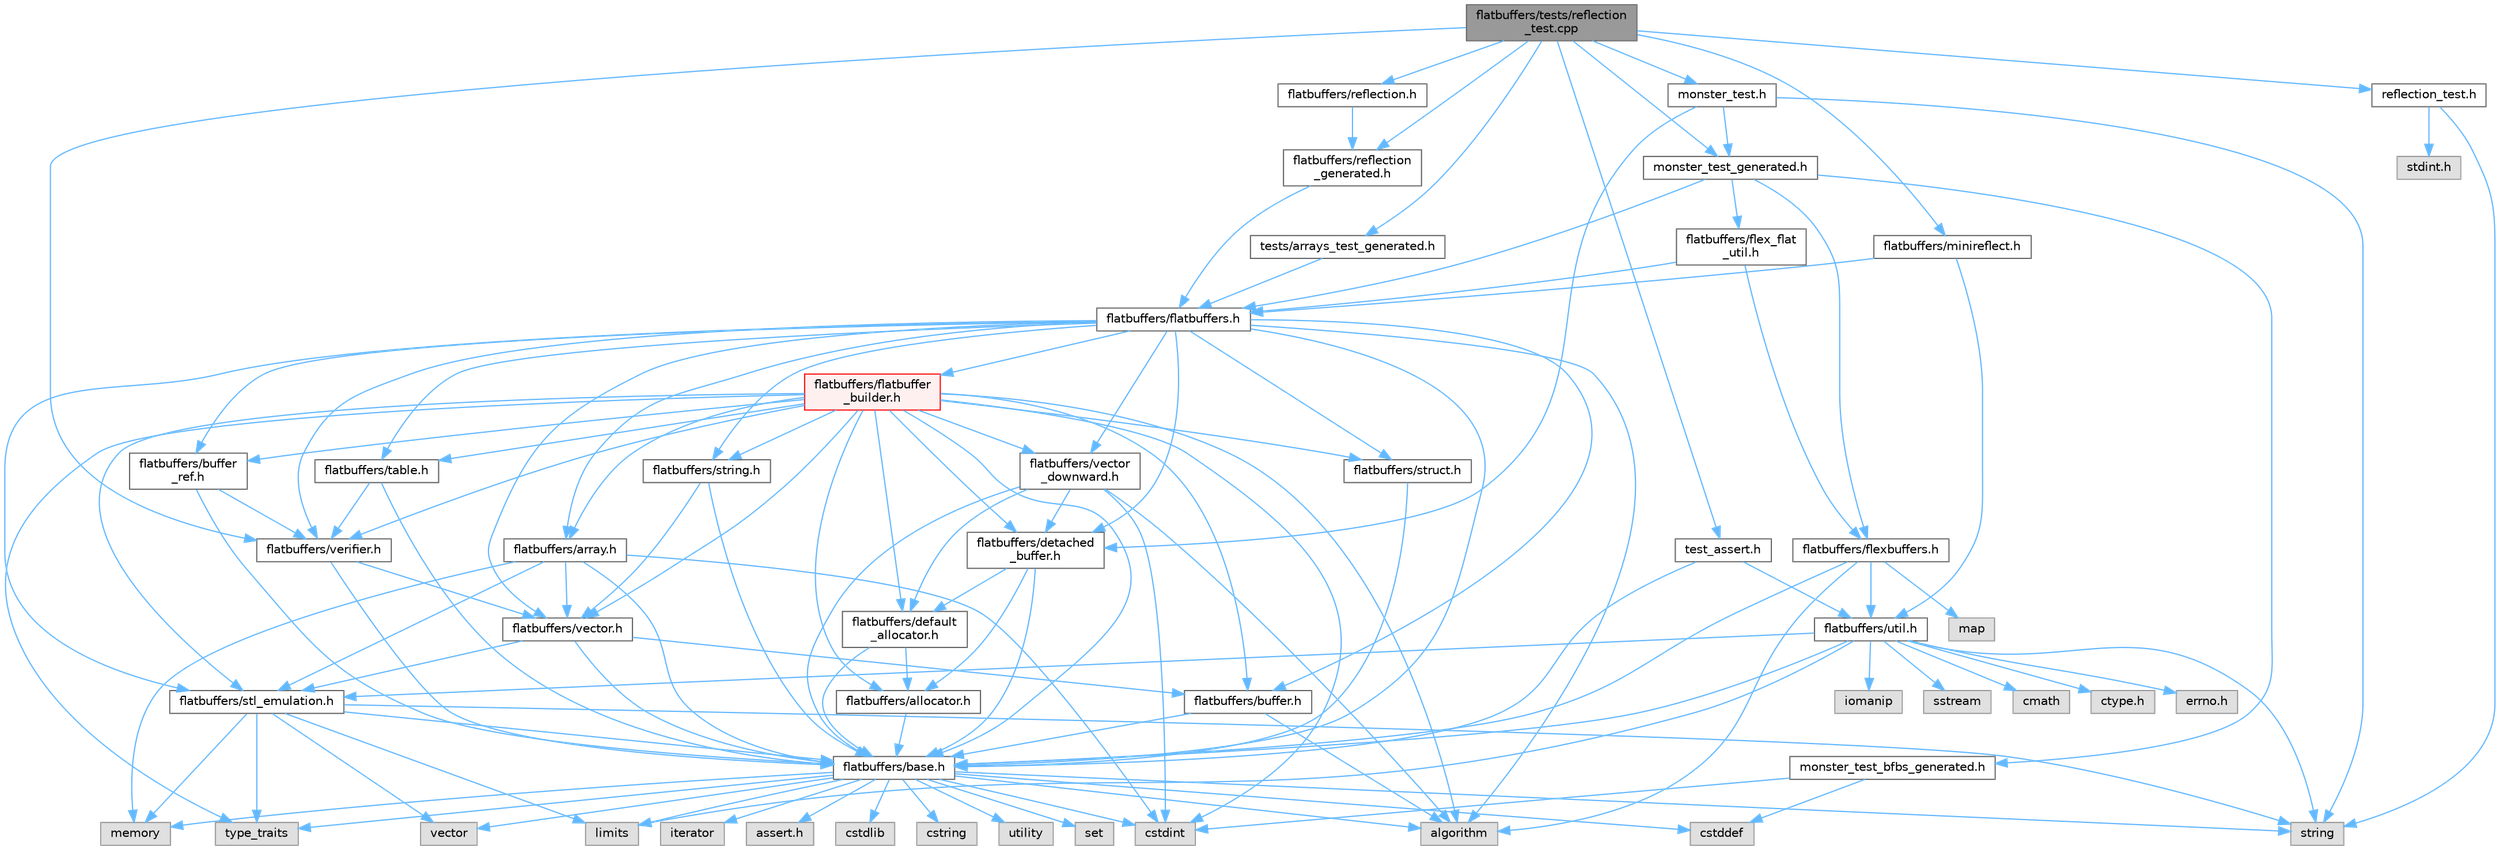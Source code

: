 digraph "flatbuffers/tests/reflection_test.cpp"
{
 // LATEX_PDF_SIZE
  bgcolor="transparent";
  edge [fontname=Helvetica,fontsize=10,labelfontname=Helvetica,labelfontsize=10];
  node [fontname=Helvetica,fontsize=10,shape=box,height=0.2,width=0.4];
  Node1 [id="Node000001",label="flatbuffers/tests/reflection\l_test.cpp",height=0.2,width=0.4,color="gray40", fillcolor="grey60", style="filled", fontcolor="black",tooltip=" "];
  Node1 -> Node2 [id="edge124_Node000001_Node000002",color="steelblue1",style="solid",tooltip=" "];
  Node2 [id="Node000002",label="reflection_test.h",height=0.2,width=0.4,color="grey40", fillcolor="white", style="filled",URL="$reflection__test_8h.html",tooltip=" "];
  Node2 -> Node3 [id="edge125_Node000002_Node000003",color="steelblue1",style="solid",tooltip=" "];
  Node3 [id="Node000003",label="stdint.h",height=0.2,width=0.4,color="grey60", fillcolor="#E0E0E0", style="filled",tooltip=" "];
  Node2 -> Node4 [id="edge126_Node000002_Node000004",color="steelblue1",style="solid",tooltip=" "];
  Node4 [id="Node000004",label="string",height=0.2,width=0.4,color="grey60", fillcolor="#E0E0E0", style="filled",tooltip=" "];
  Node1 -> Node5 [id="edge127_Node000001_Node000005",color="steelblue1",style="solid",tooltip=" "];
  Node5 [id="Node000005",label="tests/arrays_test_generated.h",height=0.2,width=0.4,color="grey40", fillcolor="white", style="filled",URL="$arrays__test__generated_8h.html",tooltip=" "];
  Node5 -> Node6 [id="edge128_Node000005_Node000006",color="steelblue1",style="solid",tooltip=" "];
  Node6 [id="Node000006",label="flatbuffers/flatbuffers.h",height=0.2,width=0.4,color="grey40", fillcolor="white", style="filled",URL="$flatbuffers_8h.html",tooltip=" "];
  Node6 -> Node7 [id="edge129_Node000006_Node000007",color="steelblue1",style="solid",tooltip=" "];
  Node7 [id="Node000007",label="algorithm",height=0.2,width=0.4,color="grey60", fillcolor="#E0E0E0", style="filled",tooltip=" "];
  Node6 -> Node8 [id="edge130_Node000006_Node000008",color="steelblue1",style="solid",tooltip=" "];
  Node8 [id="Node000008",label="flatbuffers/array.h",height=0.2,width=0.4,color="grey40", fillcolor="white", style="filled",URL="$array_8h.html",tooltip=" "];
  Node8 -> Node9 [id="edge131_Node000008_Node000009",color="steelblue1",style="solid",tooltip=" "];
  Node9 [id="Node000009",label="cstdint",height=0.2,width=0.4,color="grey60", fillcolor="#E0E0E0", style="filled",tooltip=" "];
  Node8 -> Node10 [id="edge132_Node000008_Node000010",color="steelblue1",style="solid",tooltip=" "];
  Node10 [id="Node000010",label="memory",height=0.2,width=0.4,color="grey60", fillcolor="#E0E0E0", style="filled",tooltip=" "];
  Node8 -> Node11 [id="edge133_Node000008_Node000011",color="steelblue1",style="solid",tooltip=" "];
  Node11 [id="Node000011",label="flatbuffers/base.h",height=0.2,width=0.4,color="grey40", fillcolor="white", style="filled",URL="$base_8h.html",tooltip=" "];
  Node11 -> Node12 [id="edge134_Node000011_Node000012",color="steelblue1",style="solid",tooltip=" "];
  Node12 [id="Node000012",label="assert.h",height=0.2,width=0.4,color="grey60", fillcolor="#E0E0E0", style="filled",tooltip=" "];
  Node11 -> Node9 [id="edge135_Node000011_Node000009",color="steelblue1",style="solid",tooltip=" "];
  Node11 -> Node13 [id="edge136_Node000011_Node000013",color="steelblue1",style="solid",tooltip=" "];
  Node13 [id="Node000013",label="cstddef",height=0.2,width=0.4,color="grey60", fillcolor="#E0E0E0", style="filled",tooltip=" "];
  Node11 -> Node14 [id="edge137_Node000011_Node000014",color="steelblue1",style="solid",tooltip=" "];
  Node14 [id="Node000014",label="cstdlib",height=0.2,width=0.4,color="grey60", fillcolor="#E0E0E0", style="filled",tooltip=" "];
  Node11 -> Node15 [id="edge138_Node000011_Node000015",color="steelblue1",style="solid",tooltip=" "];
  Node15 [id="Node000015",label="cstring",height=0.2,width=0.4,color="grey60", fillcolor="#E0E0E0", style="filled",tooltip=" "];
  Node11 -> Node16 [id="edge139_Node000011_Node000016",color="steelblue1",style="solid",tooltip=" "];
  Node16 [id="Node000016",label="utility",height=0.2,width=0.4,color="grey60", fillcolor="#E0E0E0", style="filled",tooltip=" "];
  Node11 -> Node4 [id="edge140_Node000011_Node000004",color="steelblue1",style="solid",tooltip=" "];
  Node11 -> Node17 [id="edge141_Node000011_Node000017",color="steelblue1",style="solid",tooltip=" "];
  Node17 [id="Node000017",label="type_traits",height=0.2,width=0.4,color="grey60", fillcolor="#E0E0E0", style="filled",tooltip=" "];
  Node11 -> Node18 [id="edge142_Node000011_Node000018",color="steelblue1",style="solid",tooltip=" "];
  Node18 [id="Node000018",label="vector",height=0.2,width=0.4,color="grey60", fillcolor="#E0E0E0", style="filled",tooltip=" "];
  Node11 -> Node19 [id="edge143_Node000011_Node000019",color="steelblue1",style="solid",tooltip=" "];
  Node19 [id="Node000019",label="set",height=0.2,width=0.4,color="grey60", fillcolor="#E0E0E0", style="filled",tooltip=" "];
  Node11 -> Node7 [id="edge144_Node000011_Node000007",color="steelblue1",style="solid",tooltip=" "];
  Node11 -> Node20 [id="edge145_Node000011_Node000020",color="steelblue1",style="solid",tooltip=" "];
  Node20 [id="Node000020",label="limits",height=0.2,width=0.4,color="grey60", fillcolor="#E0E0E0", style="filled",tooltip=" "];
  Node11 -> Node21 [id="edge146_Node000011_Node000021",color="steelblue1",style="solid",tooltip=" "];
  Node21 [id="Node000021",label="iterator",height=0.2,width=0.4,color="grey60", fillcolor="#E0E0E0", style="filled",tooltip=" "];
  Node11 -> Node10 [id="edge147_Node000011_Node000010",color="steelblue1",style="solid",tooltip=" "];
  Node8 -> Node22 [id="edge148_Node000008_Node000022",color="steelblue1",style="solid",tooltip=" "];
  Node22 [id="Node000022",label="flatbuffers/stl_emulation.h",height=0.2,width=0.4,color="grey40", fillcolor="white", style="filled",URL="$stl__emulation_8h.html",tooltip=" "];
  Node22 -> Node11 [id="edge149_Node000022_Node000011",color="steelblue1",style="solid",tooltip=" "];
  Node22 -> Node4 [id="edge150_Node000022_Node000004",color="steelblue1",style="solid",tooltip=" "];
  Node22 -> Node17 [id="edge151_Node000022_Node000017",color="steelblue1",style="solid",tooltip=" "];
  Node22 -> Node18 [id="edge152_Node000022_Node000018",color="steelblue1",style="solid",tooltip=" "];
  Node22 -> Node10 [id="edge153_Node000022_Node000010",color="steelblue1",style="solid",tooltip=" "];
  Node22 -> Node20 [id="edge154_Node000022_Node000020",color="steelblue1",style="solid",tooltip=" "];
  Node8 -> Node23 [id="edge155_Node000008_Node000023",color="steelblue1",style="solid",tooltip=" "];
  Node23 [id="Node000023",label="flatbuffers/vector.h",height=0.2,width=0.4,color="grey40", fillcolor="white", style="filled",URL="$vector_8h.html",tooltip=" "];
  Node23 -> Node11 [id="edge156_Node000023_Node000011",color="steelblue1",style="solid",tooltip=" "];
  Node23 -> Node24 [id="edge157_Node000023_Node000024",color="steelblue1",style="solid",tooltip=" "];
  Node24 [id="Node000024",label="flatbuffers/buffer.h",height=0.2,width=0.4,color="grey40", fillcolor="white", style="filled",URL="$buffer_8h.html",tooltip=" "];
  Node24 -> Node7 [id="edge158_Node000024_Node000007",color="steelblue1",style="solid",tooltip=" "];
  Node24 -> Node11 [id="edge159_Node000024_Node000011",color="steelblue1",style="solid",tooltip=" "];
  Node23 -> Node22 [id="edge160_Node000023_Node000022",color="steelblue1",style="solid",tooltip=" "];
  Node6 -> Node11 [id="edge161_Node000006_Node000011",color="steelblue1",style="solid",tooltip=" "];
  Node6 -> Node24 [id="edge162_Node000006_Node000024",color="steelblue1",style="solid",tooltip=" "];
  Node6 -> Node25 [id="edge163_Node000006_Node000025",color="steelblue1",style="solid",tooltip=" "];
  Node25 [id="Node000025",label="flatbuffers/buffer\l_ref.h",height=0.2,width=0.4,color="grey40", fillcolor="white", style="filled",URL="$buffer__ref_8h.html",tooltip=" "];
  Node25 -> Node11 [id="edge164_Node000025_Node000011",color="steelblue1",style="solid",tooltip=" "];
  Node25 -> Node26 [id="edge165_Node000025_Node000026",color="steelblue1",style="solid",tooltip=" "];
  Node26 [id="Node000026",label="flatbuffers/verifier.h",height=0.2,width=0.4,color="grey40", fillcolor="white", style="filled",URL="$verifier_8h.html",tooltip=" "];
  Node26 -> Node11 [id="edge166_Node000026_Node000011",color="steelblue1",style="solid",tooltip=" "];
  Node26 -> Node23 [id="edge167_Node000026_Node000023",color="steelblue1",style="solid",tooltip=" "];
  Node6 -> Node27 [id="edge168_Node000006_Node000027",color="steelblue1",style="solid",tooltip=" "];
  Node27 [id="Node000027",label="flatbuffers/detached\l_buffer.h",height=0.2,width=0.4,color="grey40", fillcolor="white", style="filled",URL="$detached__buffer_8h.html",tooltip=" "];
  Node27 -> Node28 [id="edge169_Node000027_Node000028",color="steelblue1",style="solid",tooltip=" "];
  Node28 [id="Node000028",label="flatbuffers/allocator.h",height=0.2,width=0.4,color="grey40", fillcolor="white", style="filled",URL="$allocator_8h.html",tooltip=" "];
  Node28 -> Node11 [id="edge170_Node000028_Node000011",color="steelblue1",style="solid",tooltip=" "];
  Node27 -> Node11 [id="edge171_Node000027_Node000011",color="steelblue1",style="solid",tooltip=" "];
  Node27 -> Node29 [id="edge172_Node000027_Node000029",color="steelblue1",style="solid",tooltip=" "];
  Node29 [id="Node000029",label="flatbuffers/default\l_allocator.h",height=0.2,width=0.4,color="grey40", fillcolor="white", style="filled",URL="$default__allocator_8h.html",tooltip=" "];
  Node29 -> Node28 [id="edge173_Node000029_Node000028",color="steelblue1",style="solid",tooltip=" "];
  Node29 -> Node11 [id="edge174_Node000029_Node000011",color="steelblue1",style="solid",tooltip=" "];
  Node6 -> Node30 [id="edge175_Node000006_Node000030",color="steelblue1",style="solid",tooltip=" "];
  Node30 [id="Node000030",label="flatbuffers/flatbuffer\l_builder.h",height=0.2,width=0.4,color="red", fillcolor="#FFF0F0", style="filled",URL="$flatbuffer__builder_8h.html",tooltip=" "];
  Node30 -> Node7 [id="edge176_Node000030_Node000007",color="steelblue1",style="solid",tooltip=" "];
  Node30 -> Node9 [id="edge177_Node000030_Node000009",color="steelblue1",style="solid",tooltip=" "];
  Node30 -> Node17 [id="edge178_Node000030_Node000017",color="steelblue1",style="solid",tooltip=" "];
  Node30 -> Node28 [id="edge179_Node000030_Node000028",color="steelblue1",style="solid",tooltip=" "];
  Node30 -> Node8 [id="edge180_Node000030_Node000008",color="steelblue1",style="solid",tooltip=" "];
  Node30 -> Node11 [id="edge181_Node000030_Node000011",color="steelblue1",style="solid",tooltip=" "];
  Node30 -> Node24 [id="edge182_Node000030_Node000024",color="steelblue1",style="solid",tooltip=" "];
  Node30 -> Node25 [id="edge183_Node000030_Node000025",color="steelblue1",style="solid",tooltip=" "];
  Node30 -> Node29 [id="edge184_Node000030_Node000029",color="steelblue1",style="solid",tooltip=" "];
  Node30 -> Node27 [id="edge185_Node000030_Node000027",color="steelblue1",style="solid",tooltip=" "];
  Node30 -> Node22 [id="edge186_Node000030_Node000022",color="steelblue1",style="solid",tooltip=" "];
  Node30 -> Node33 [id="edge187_Node000030_Node000033",color="steelblue1",style="solid",tooltip=" "];
  Node33 [id="Node000033",label="flatbuffers/string.h",height=0.2,width=0.4,color="grey40", fillcolor="white", style="filled",URL="$string_8h.html",tooltip=" "];
  Node33 -> Node11 [id="edge188_Node000033_Node000011",color="steelblue1",style="solid",tooltip=" "];
  Node33 -> Node23 [id="edge189_Node000033_Node000023",color="steelblue1",style="solid",tooltip=" "];
  Node30 -> Node34 [id="edge190_Node000030_Node000034",color="steelblue1",style="solid",tooltip=" "];
  Node34 [id="Node000034",label="flatbuffers/struct.h",height=0.2,width=0.4,color="grey40", fillcolor="white", style="filled",URL="$struct_8h.html",tooltip=" "];
  Node34 -> Node11 [id="edge191_Node000034_Node000011",color="steelblue1",style="solid",tooltip=" "];
  Node30 -> Node35 [id="edge192_Node000030_Node000035",color="steelblue1",style="solid",tooltip=" "];
  Node35 [id="Node000035",label="flatbuffers/table.h",height=0.2,width=0.4,color="grey40", fillcolor="white", style="filled",URL="$table_8h.html",tooltip=" "];
  Node35 -> Node11 [id="edge193_Node000035_Node000011",color="steelblue1",style="solid",tooltip=" "];
  Node35 -> Node26 [id="edge194_Node000035_Node000026",color="steelblue1",style="solid",tooltip=" "];
  Node30 -> Node23 [id="edge195_Node000030_Node000023",color="steelblue1",style="solid",tooltip=" "];
  Node30 -> Node36 [id="edge196_Node000030_Node000036",color="steelblue1",style="solid",tooltip=" "];
  Node36 [id="Node000036",label="flatbuffers/vector\l_downward.h",height=0.2,width=0.4,color="grey40", fillcolor="white", style="filled",URL="$vector__downward_8h.html",tooltip=" "];
  Node36 -> Node7 [id="edge197_Node000036_Node000007",color="steelblue1",style="solid",tooltip=" "];
  Node36 -> Node9 [id="edge198_Node000036_Node000009",color="steelblue1",style="solid",tooltip=" "];
  Node36 -> Node11 [id="edge199_Node000036_Node000011",color="steelblue1",style="solid",tooltip=" "];
  Node36 -> Node29 [id="edge200_Node000036_Node000029",color="steelblue1",style="solid",tooltip=" "];
  Node36 -> Node27 [id="edge201_Node000036_Node000027",color="steelblue1",style="solid",tooltip=" "];
  Node30 -> Node26 [id="edge202_Node000030_Node000026",color="steelblue1",style="solid",tooltip=" "];
  Node6 -> Node22 [id="edge203_Node000006_Node000022",color="steelblue1",style="solid",tooltip=" "];
  Node6 -> Node33 [id="edge204_Node000006_Node000033",color="steelblue1",style="solid",tooltip=" "];
  Node6 -> Node34 [id="edge205_Node000006_Node000034",color="steelblue1",style="solid",tooltip=" "];
  Node6 -> Node35 [id="edge206_Node000006_Node000035",color="steelblue1",style="solid",tooltip=" "];
  Node6 -> Node23 [id="edge207_Node000006_Node000023",color="steelblue1",style="solid",tooltip=" "];
  Node6 -> Node36 [id="edge208_Node000006_Node000036",color="steelblue1",style="solid",tooltip=" "];
  Node6 -> Node26 [id="edge209_Node000006_Node000026",color="steelblue1",style="solid",tooltip=" "];
  Node1 -> Node37 [id="edge210_Node000001_Node000037",color="steelblue1",style="solid",tooltip=" "];
  Node37 [id="Node000037",label="flatbuffers/minireflect.h",height=0.2,width=0.4,color="grey40", fillcolor="white", style="filled",URL="$minireflect_8h.html",tooltip=" "];
  Node37 -> Node6 [id="edge211_Node000037_Node000006",color="steelblue1",style="solid",tooltip=" "];
  Node37 -> Node38 [id="edge212_Node000037_Node000038",color="steelblue1",style="solid",tooltip=" "];
  Node38 [id="Node000038",label="flatbuffers/util.h",height=0.2,width=0.4,color="grey40", fillcolor="white", style="filled",URL="$util_8h.html",tooltip=" "];
  Node38 -> Node39 [id="edge213_Node000038_Node000039",color="steelblue1",style="solid",tooltip=" "];
  Node39 [id="Node000039",label="ctype.h",height=0.2,width=0.4,color="grey60", fillcolor="#E0E0E0", style="filled",tooltip=" "];
  Node38 -> Node40 [id="edge214_Node000038_Node000040",color="steelblue1",style="solid",tooltip=" "];
  Node40 [id="Node000040",label="errno.h",height=0.2,width=0.4,color="grey60", fillcolor="#E0E0E0", style="filled",tooltip=" "];
  Node38 -> Node11 [id="edge215_Node000038_Node000011",color="steelblue1",style="solid",tooltip=" "];
  Node38 -> Node22 [id="edge216_Node000038_Node000022",color="steelblue1",style="solid",tooltip=" "];
  Node38 -> Node41 [id="edge217_Node000038_Node000041",color="steelblue1",style="solid",tooltip=" "];
  Node41 [id="Node000041",label="iomanip",height=0.2,width=0.4,color="grey60", fillcolor="#E0E0E0", style="filled",tooltip=" "];
  Node38 -> Node42 [id="edge218_Node000038_Node000042",color="steelblue1",style="solid",tooltip=" "];
  Node42 [id="Node000042",label="sstream",height=0.2,width=0.4,color="grey60", fillcolor="#E0E0E0", style="filled",tooltip=" "];
  Node38 -> Node43 [id="edge219_Node000038_Node000043",color="steelblue1",style="solid",tooltip=" "];
  Node43 [id="Node000043",label="cmath",height=0.2,width=0.4,color="grey60", fillcolor="#E0E0E0", style="filled",tooltip=" "];
  Node38 -> Node20 [id="edge220_Node000038_Node000020",color="steelblue1",style="solid",tooltip=" "];
  Node38 -> Node4 [id="edge221_Node000038_Node000004",color="steelblue1",style="solid",tooltip=" "];
  Node1 -> Node44 [id="edge222_Node000001_Node000044",color="steelblue1",style="solid",tooltip=" "];
  Node44 [id="Node000044",label="flatbuffers/reflection.h",height=0.2,width=0.4,color="grey40", fillcolor="white", style="filled",URL="$reflection_8h.html",tooltip=" "];
  Node44 -> Node45 [id="edge223_Node000044_Node000045",color="steelblue1",style="solid",tooltip=" "];
  Node45 [id="Node000045",label="flatbuffers/reflection\l_generated.h",height=0.2,width=0.4,color="grey40", fillcolor="white", style="filled",URL="$reflection__generated_8h.html",tooltip=" "];
  Node45 -> Node6 [id="edge224_Node000045_Node000006",color="steelblue1",style="solid",tooltip=" "];
  Node1 -> Node45 [id="edge225_Node000001_Node000045",color="steelblue1",style="solid",tooltip=" "];
  Node1 -> Node26 [id="edge226_Node000001_Node000026",color="steelblue1",style="solid",tooltip=" "];
  Node1 -> Node46 [id="edge227_Node000001_Node000046",color="steelblue1",style="solid",tooltip=" "];
  Node46 [id="Node000046",label="monster_test.h",height=0.2,width=0.4,color="grey40", fillcolor="white", style="filled",URL="$monster__test_8h.html",tooltip=" "];
  Node46 -> Node4 [id="edge228_Node000046_Node000004",color="steelblue1",style="solid",tooltip=" "];
  Node46 -> Node27 [id="edge229_Node000046_Node000027",color="steelblue1",style="solid",tooltip=" "];
  Node46 -> Node47 [id="edge230_Node000046_Node000047",color="steelblue1",style="solid",tooltip=" "];
  Node47 [id="Node000047",label="monster_test_generated.h",height=0.2,width=0.4,color="grey40", fillcolor="white", style="filled",URL="$monster__test__generated_8h.html",tooltip=" "];
  Node47 -> Node6 [id="edge231_Node000047_Node000006",color="steelblue1",style="solid",tooltip=" "];
  Node47 -> Node48 [id="edge232_Node000047_Node000048",color="steelblue1",style="solid",tooltip=" "];
  Node48 [id="Node000048",label="flatbuffers/flexbuffers.h",height=0.2,width=0.4,color="grey40", fillcolor="white", style="filled",URL="$flexbuffers_8h.html",tooltip=" "];
  Node48 -> Node7 [id="edge233_Node000048_Node000007",color="steelblue1",style="solid",tooltip=" "];
  Node48 -> Node49 [id="edge234_Node000048_Node000049",color="steelblue1",style="solid",tooltip=" "];
  Node49 [id="Node000049",label="map",height=0.2,width=0.4,color="grey60", fillcolor="#E0E0E0", style="filled",tooltip=" "];
  Node48 -> Node11 [id="edge235_Node000048_Node000011",color="steelblue1",style="solid",tooltip=" "];
  Node48 -> Node38 [id="edge236_Node000048_Node000038",color="steelblue1",style="solid",tooltip=" "];
  Node47 -> Node50 [id="edge237_Node000047_Node000050",color="steelblue1",style="solid",tooltip=" "];
  Node50 [id="Node000050",label="flatbuffers/flex_flat\l_util.h",height=0.2,width=0.4,color="grey40", fillcolor="white", style="filled",URL="$flex__flat__util_8h.html",tooltip=" "];
  Node50 -> Node6 [id="edge238_Node000050_Node000006",color="steelblue1",style="solid",tooltip=" "];
  Node50 -> Node48 [id="edge239_Node000050_Node000048",color="steelblue1",style="solid",tooltip=" "];
  Node47 -> Node51 [id="edge240_Node000047_Node000051",color="steelblue1",style="solid",tooltip=" "];
  Node51 [id="Node000051",label="monster_test_bfbs_generated.h",height=0.2,width=0.4,color="grey40", fillcolor="white", style="filled",URL="$monster__test__bfbs__generated_8h.html",tooltip=" "];
  Node51 -> Node13 [id="edge241_Node000051_Node000013",color="steelblue1",style="solid",tooltip=" "];
  Node51 -> Node9 [id="edge242_Node000051_Node000009",color="steelblue1",style="solid",tooltip=" "];
  Node1 -> Node47 [id="edge243_Node000001_Node000047",color="steelblue1",style="solid",tooltip=" "];
  Node1 -> Node52 [id="edge244_Node000001_Node000052",color="steelblue1",style="solid",tooltip=" "];
  Node52 [id="Node000052",label="test_assert.h",height=0.2,width=0.4,color="grey40", fillcolor="white", style="filled",URL="$test__assert_8h.html",tooltip=" "];
  Node52 -> Node11 [id="edge245_Node000052_Node000011",color="steelblue1",style="solid",tooltip=" "];
  Node52 -> Node38 [id="edge246_Node000052_Node000038",color="steelblue1",style="solid",tooltip=" "];
}
